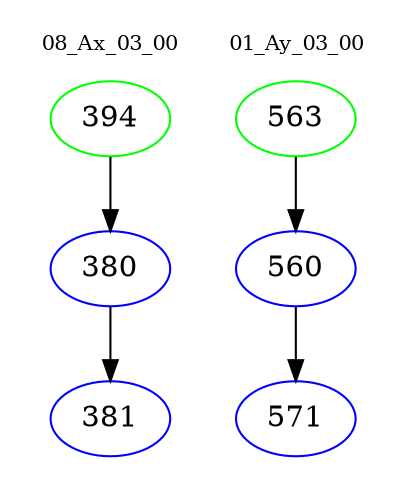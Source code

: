 digraph{
subgraph cluster_0 {
color = white
label = "08_Ax_03_00";
fontsize=10;
T0_394 [label="394", color="green"]
T0_394 -> T0_380 [color="black"]
T0_380 [label="380", color="blue"]
T0_380 -> T0_381 [color="black"]
T0_381 [label="381", color="blue"]
}
subgraph cluster_1 {
color = white
label = "01_Ay_03_00";
fontsize=10;
T1_563 [label="563", color="green"]
T1_563 -> T1_560 [color="black"]
T1_560 [label="560", color="blue"]
T1_560 -> T1_571 [color="black"]
T1_571 [label="571", color="blue"]
}
}
